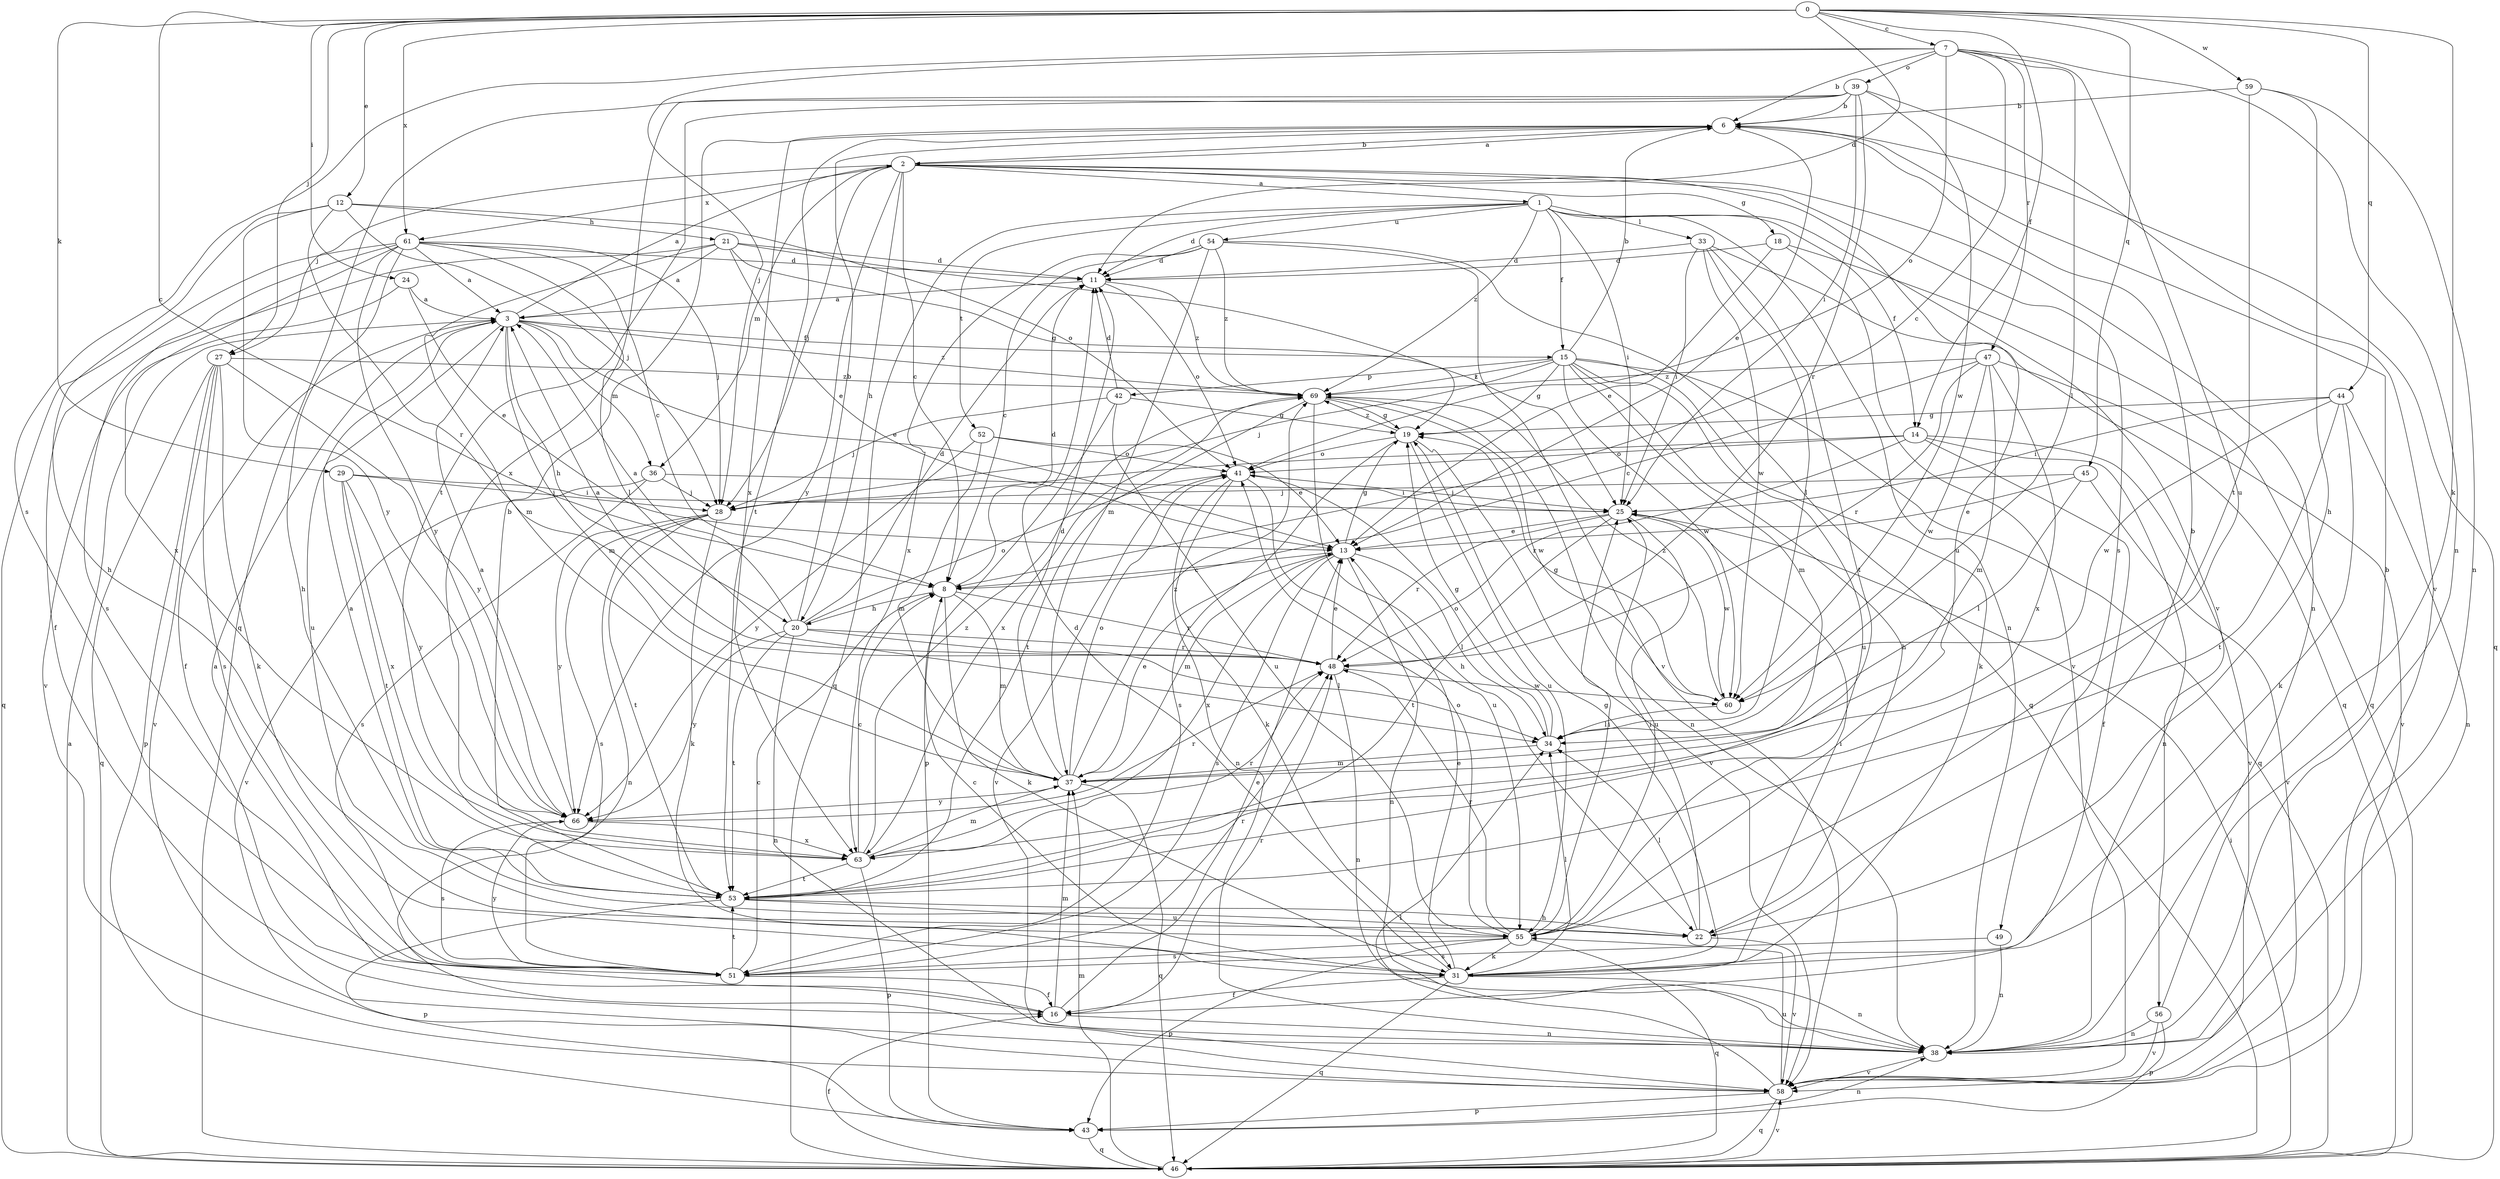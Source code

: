 strict digraph  {
0;
1;
2;
3;
6;
7;
8;
11;
12;
13;
14;
15;
16;
18;
19;
20;
21;
22;
24;
25;
27;
28;
29;
31;
33;
34;
36;
37;
38;
39;
41;
42;
43;
44;
45;
46;
47;
48;
49;
51;
52;
53;
54;
55;
56;
58;
59;
60;
61;
63;
66;
69;
0 -> 7  [label=c];
0 -> 8  [label=c];
0 -> 11  [label=d];
0 -> 12  [label=e];
0 -> 14  [label=f];
0 -> 24  [label=i];
0 -> 27  [label=j];
0 -> 29  [label=k];
0 -> 31  [label=k];
0 -> 44  [label=q];
0 -> 45  [label=q];
0 -> 59  [label=w];
0 -> 61  [label=x];
1 -> 11  [label=d];
1 -> 14  [label=f];
1 -> 15  [label=f];
1 -> 25  [label=i];
1 -> 33  [label=l];
1 -> 38  [label=n];
1 -> 46  [label=q];
1 -> 52  [label=t];
1 -> 54  [label=u];
1 -> 56  [label=v];
1 -> 69  [label=z];
2 -> 1  [label=a];
2 -> 6  [label=b];
2 -> 8  [label=c];
2 -> 18  [label=g];
2 -> 20  [label=h];
2 -> 27  [label=j];
2 -> 28  [label=j];
2 -> 36  [label=m];
2 -> 38  [label=n];
2 -> 49  [label=s];
2 -> 55  [label=u];
2 -> 61  [label=x];
2 -> 66  [label=y];
3 -> 2  [label=a];
3 -> 13  [label=e];
3 -> 15  [label=f];
3 -> 16  [label=f];
3 -> 20  [label=h];
3 -> 36  [label=m];
3 -> 37  [label=m];
3 -> 55  [label=u];
3 -> 69  [label=z];
6 -> 2  [label=a];
6 -> 13  [label=e];
6 -> 46  [label=q];
6 -> 53  [label=t];
6 -> 63  [label=x];
7 -> 6  [label=b];
7 -> 8  [label=c];
7 -> 28  [label=j];
7 -> 34  [label=l];
7 -> 38  [label=n];
7 -> 39  [label=o];
7 -> 41  [label=o];
7 -> 47  [label=r];
7 -> 51  [label=s];
7 -> 55  [label=u];
8 -> 11  [label=d];
8 -> 20  [label=h];
8 -> 31  [label=k];
8 -> 37  [label=m];
8 -> 48  [label=r];
11 -> 3  [label=a];
11 -> 41  [label=o];
11 -> 69  [label=z];
12 -> 21  [label=h];
12 -> 22  [label=h];
12 -> 28  [label=j];
12 -> 41  [label=o];
12 -> 48  [label=r];
12 -> 66  [label=y];
13 -> 8  [label=c];
13 -> 19  [label=g];
13 -> 34  [label=l];
13 -> 37  [label=m];
13 -> 38  [label=n];
13 -> 51  [label=s];
13 -> 63  [label=x];
14 -> 16  [label=f];
14 -> 28  [label=j];
14 -> 38  [label=n];
14 -> 41  [label=o];
14 -> 48  [label=r];
14 -> 58  [label=v];
15 -> 6  [label=b];
15 -> 19  [label=g];
15 -> 22  [label=h];
15 -> 28  [label=j];
15 -> 31  [label=k];
15 -> 37  [label=m];
15 -> 42  [label=p];
15 -> 46  [label=q];
15 -> 55  [label=u];
15 -> 60  [label=w];
15 -> 69  [label=z];
16 -> 3  [label=a];
16 -> 13  [label=e];
16 -> 37  [label=m];
16 -> 38  [label=n];
16 -> 48  [label=r];
18 -> 11  [label=d];
18 -> 13  [label=e];
18 -> 46  [label=q];
18 -> 58  [label=v];
19 -> 41  [label=o];
19 -> 51  [label=s];
19 -> 55  [label=u];
19 -> 58  [label=v];
19 -> 69  [label=z];
20 -> 3  [label=a];
20 -> 6  [label=b];
20 -> 11  [label=d];
20 -> 34  [label=l];
20 -> 38  [label=n];
20 -> 41  [label=o];
20 -> 48  [label=r];
20 -> 53  [label=t];
20 -> 66  [label=y];
21 -> 3  [label=a];
21 -> 11  [label=d];
21 -> 13  [label=e];
21 -> 16  [label=f];
21 -> 19  [label=g];
21 -> 25  [label=i];
21 -> 37  [label=m];
22 -> 6  [label=b];
22 -> 25  [label=i];
22 -> 34  [label=l];
22 -> 58  [label=v];
24 -> 3  [label=a];
24 -> 13  [label=e];
24 -> 58  [label=v];
25 -> 13  [label=e];
25 -> 48  [label=r];
25 -> 53  [label=t];
25 -> 55  [label=u];
25 -> 60  [label=w];
27 -> 31  [label=k];
27 -> 43  [label=p];
27 -> 46  [label=q];
27 -> 51  [label=s];
27 -> 58  [label=v];
27 -> 66  [label=y];
27 -> 69  [label=z];
28 -> 31  [label=k];
28 -> 38  [label=n];
28 -> 51  [label=s];
28 -> 53  [label=t];
28 -> 66  [label=y];
29 -> 25  [label=i];
29 -> 28  [label=j];
29 -> 53  [label=t];
29 -> 63  [label=x];
29 -> 66  [label=y];
31 -> 8  [label=c];
31 -> 11  [label=d];
31 -> 13  [label=e];
31 -> 16  [label=f];
31 -> 19  [label=g];
31 -> 25  [label=i];
31 -> 34  [label=l];
31 -> 38  [label=n];
31 -> 46  [label=q];
33 -> 11  [label=d];
33 -> 25  [label=i];
33 -> 34  [label=l];
33 -> 46  [label=q];
33 -> 53  [label=t];
33 -> 60  [label=w];
34 -> 19  [label=g];
34 -> 37  [label=m];
34 -> 41  [label=o];
36 -> 25  [label=i];
36 -> 28  [label=j];
36 -> 51  [label=s];
36 -> 58  [label=v];
37 -> 11  [label=d];
37 -> 13  [label=e];
37 -> 41  [label=o];
37 -> 46  [label=q];
37 -> 66  [label=y];
37 -> 69  [label=z];
38 -> 58  [label=v];
39 -> 6  [label=b];
39 -> 25  [label=i];
39 -> 46  [label=q];
39 -> 48  [label=r];
39 -> 53  [label=t];
39 -> 58  [label=v];
39 -> 60  [label=w];
39 -> 63  [label=x];
41 -> 25  [label=i];
41 -> 31  [label=k];
41 -> 38  [label=n];
41 -> 55  [label=u];
41 -> 58  [label=v];
42 -> 11  [label=d];
42 -> 19  [label=g];
42 -> 28  [label=j];
42 -> 43  [label=p];
42 -> 55  [label=u];
43 -> 38  [label=n];
43 -> 46  [label=q];
44 -> 19  [label=g];
44 -> 25  [label=i];
44 -> 31  [label=k];
44 -> 38  [label=n];
44 -> 53  [label=t];
44 -> 60  [label=w];
45 -> 13  [label=e];
45 -> 28  [label=j];
45 -> 34  [label=l];
45 -> 58  [label=v];
46 -> 3  [label=a];
46 -> 16  [label=f];
46 -> 25  [label=i];
46 -> 37  [label=m];
46 -> 58  [label=v];
47 -> 8  [label=c];
47 -> 37  [label=m];
47 -> 48  [label=r];
47 -> 58  [label=v];
47 -> 60  [label=w];
47 -> 63  [label=x];
47 -> 69  [label=z];
48 -> 3  [label=a];
48 -> 13  [label=e];
48 -> 38  [label=n];
48 -> 60  [label=w];
49 -> 38  [label=n];
49 -> 51  [label=s];
51 -> 8  [label=c];
51 -> 16  [label=f];
51 -> 48  [label=r];
51 -> 53  [label=t];
51 -> 66  [label=y];
52 -> 13  [label=e];
52 -> 37  [label=m];
52 -> 41  [label=o];
52 -> 66  [label=y];
53 -> 3  [label=a];
53 -> 6  [label=b];
53 -> 22  [label=h];
53 -> 43  [label=p];
53 -> 55  [label=u];
54 -> 8  [label=c];
54 -> 11  [label=d];
54 -> 37  [label=m];
54 -> 46  [label=q];
54 -> 58  [label=v];
54 -> 63  [label=x];
54 -> 69  [label=z];
55 -> 25  [label=i];
55 -> 31  [label=k];
55 -> 41  [label=o];
55 -> 43  [label=p];
55 -> 46  [label=q];
55 -> 48  [label=r];
55 -> 51  [label=s];
56 -> 6  [label=b];
56 -> 38  [label=n];
56 -> 43  [label=p];
56 -> 58  [label=v];
58 -> 34  [label=l];
58 -> 43  [label=p];
58 -> 46  [label=q];
58 -> 55  [label=u];
59 -> 6  [label=b];
59 -> 22  [label=h];
59 -> 38  [label=n];
59 -> 53  [label=t];
60 -> 19  [label=g];
60 -> 34  [label=l];
60 -> 69  [label=z];
61 -> 3  [label=a];
61 -> 8  [label=c];
61 -> 11  [label=d];
61 -> 22  [label=h];
61 -> 28  [label=j];
61 -> 34  [label=l];
61 -> 46  [label=q];
61 -> 51  [label=s];
61 -> 63  [label=x];
61 -> 66  [label=y];
63 -> 8  [label=c];
63 -> 37  [label=m];
63 -> 43  [label=p];
63 -> 48  [label=r];
63 -> 53  [label=t];
63 -> 69  [label=z];
66 -> 3  [label=a];
66 -> 48  [label=r];
66 -> 51  [label=s];
66 -> 63  [label=x];
69 -> 19  [label=g];
69 -> 22  [label=h];
69 -> 38  [label=n];
69 -> 53  [label=t];
69 -> 60  [label=w];
69 -> 63  [label=x];
}

